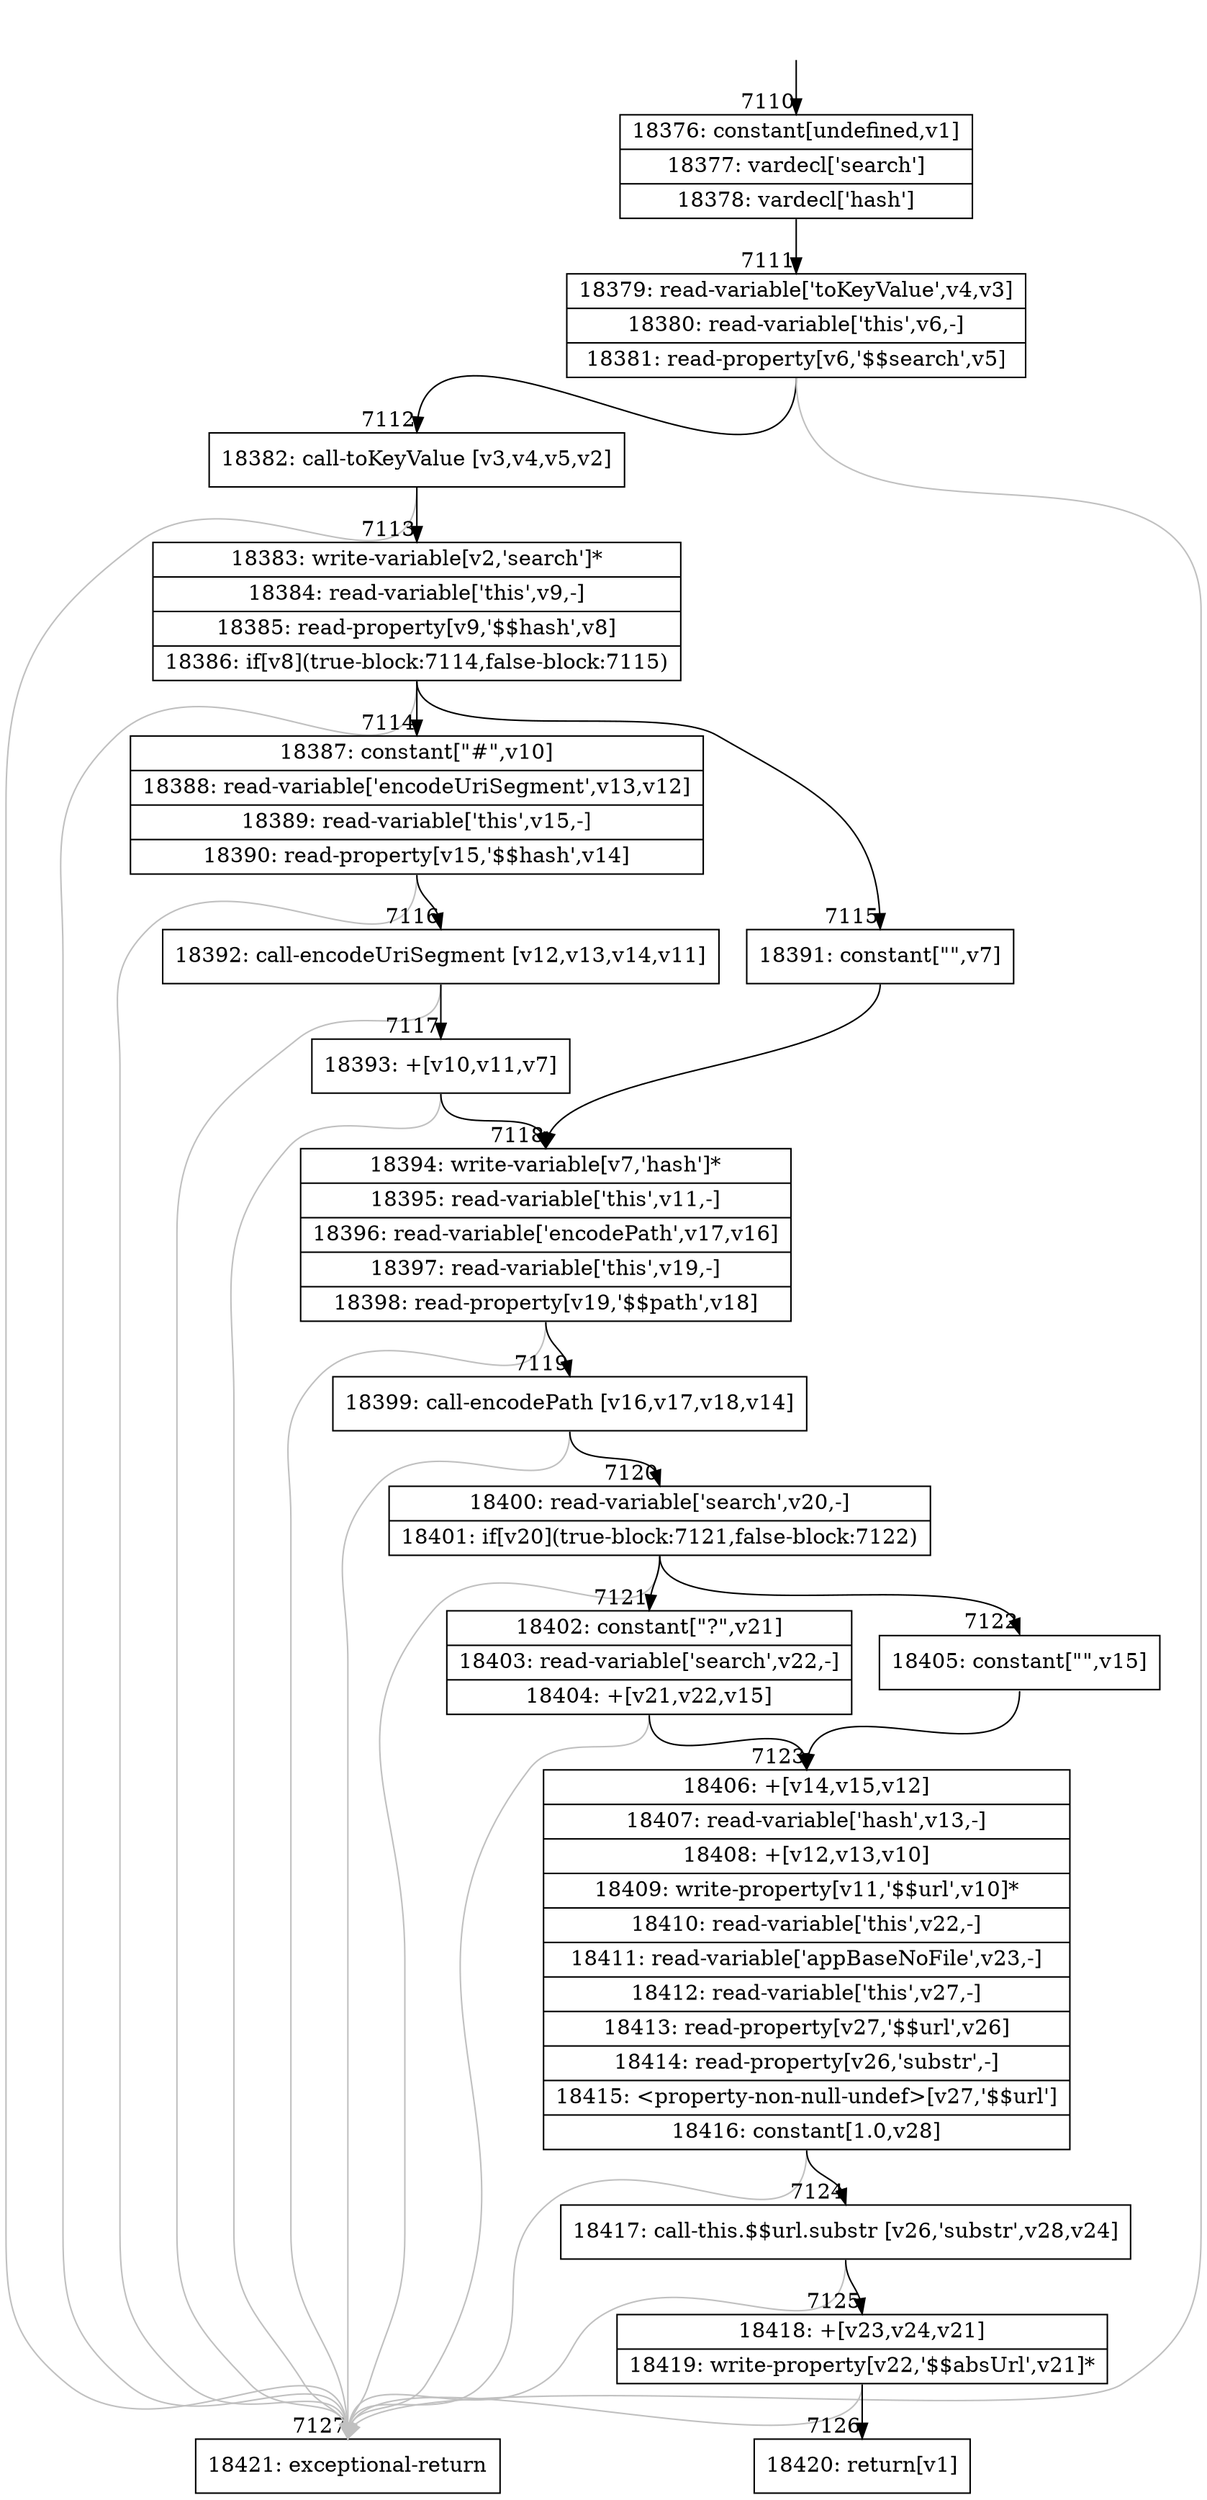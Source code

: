 digraph {
rankdir="TD"
BB_entry537[shape=none,label=""];
BB_entry537 -> BB7110 [tailport=s, headport=n, headlabel="    7110"]
BB7110 [shape=record label="{18376: constant[undefined,v1]|18377: vardecl['search']|18378: vardecl['hash']}" ] 
BB7110 -> BB7111 [tailport=s, headport=n, headlabel="      7111"]
BB7111 [shape=record label="{18379: read-variable['toKeyValue',v4,v3]|18380: read-variable['this',v6,-]|18381: read-property[v6,'$$search',v5]}" ] 
BB7111 -> BB7112 [tailport=s, headport=n, headlabel="      7112"]
BB7111 -> BB7127 [tailport=s, headport=n, color=gray, headlabel="      7127"]
BB7112 [shape=record label="{18382: call-toKeyValue [v3,v4,v5,v2]}" ] 
BB7112 -> BB7113 [tailport=s, headport=n, headlabel="      7113"]
BB7112 -> BB7127 [tailport=s, headport=n, color=gray]
BB7113 [shape=record label="{18383: write-variable[v2,'search']*|18384: read-variable['this',v9,-]|18385: read-property[v9,'$$hash',v8]|18386: if[v8](true-block:7114,false-block:7115)}" ] 
BB7113 -> BB7114 [tailport=s, headport=n, headlabel="      7114"]
BB7113 -> BB7115 [tailport=s, headport=n, headlabel="      7115"]
BB7113 -> BB7127 [tailport=s, headport=n, color=gray]
BB7114 [shape=record label="{18387: constant[\"#\",v10]|18388: read-variable['encodeUriSegment',v13,v12]|18389: read-variable['this',v15,-]|18390: read-property[v15,'$$hash',v14]}" ] 
BB7114 -> BB7116 [tailport=s, headport=n, headlabel="      7116"]
BB7114 -> BB7127 [tailport=s, headport=n, color=gray]
BB7115 [shape=record label="{18391: constant[\"\",v7]}" ] 
BB7115 -> BB7118 [tailport=s, headport=n, headlabel="      7118"]
BB7116 [shape=record label="{18392: call-encodeUriSegment [v12,v13,v14,v11]}" ] 
BB7116 -> BB7117 [tailport=s, headport=n, headlabel="      7117"]
BB7116 -> BB7127 [tailport=s, headport=n, color=gray]
BB7117 [shape=record label="{18393: +[v10,v11,v7]}" ] 
BB7117 -> BB7118 [tailport=s, headport=n]
BB7117 -> BB7127 [tailport=s, headport=n, color=gray]
BB7118 [shape=record label="{18394: write-variable[v7,'hash']*|18395: read-variable['this',v11,-]|18396: read-variable['encodePath',v17,v16]|18397: read-variable['this',v19,-]|18398: read-property[v19,'$$path',v18]}" ] 
BB7118 -> BB7119 [tailport=s, headport=n, headlabel="      7119"]
BB7118 -> BB7127 [tailport=s, headport=n, color=gray]
BB7119 [shape=record label="{18399: call-encodePath [v16,v17,v18,v14]}" ] 
BB7119 -> BB7120 [tailport=s, headport=n, headlabel="      7120"]
BB7119 -> BB7127 [tailport=s, headport=n, color=gray]
BB7120 [shape=record label="{18400: read-variable['search',v20,-]|18401: if[v20](true-block:7121,false-block:7122)}" ] 
BB7120 -> BB7121 [tailport=s, headport=n, headlabel="      7121"]
BB7120 -> BB7122 [tailport=s, headport=n, headlabel="      7122"]
BB7120 -> BB7127 [tailport=s, headport=n, color=gray]
BB7121 [shape=record label="{18402: constant[\"?\",v21]|18403: read-variable['search',v22,-]|18404: +[v21,v22,v15]}" ] 
BB7121 -> BB7123 [tailport=s, headport=n, headlabel="      7123"]
BB7121 -> BB7127 [tailport=s, headport=n, color=gray]
BB7122 [shape=record label="{18405: constant[\"\",v15]}" ] 
BB7122 -> BB7123 [tailport=s, headport=n]
BB7123 [shape=record label="{18406: +[v14,v15,v12]|18407: read-variable['hash',v13,-]|18408: +[v12,v13,v10]|18409: write-property[v11,'$$url',v10]*|18410: read-variable['this',v22,-]|18411: read-variable['appBaseNoFile',v23,-]|18412: read-variable['this',v27,-]|18413: read-property[v27,'$$url',v26]|18414: read-property[v26,'substr',-]|18415: \<property-non-null-undef\>[v27,'$$url']|18416: constant[1.0,v28]}" ] 
BB7123 -> BB7124 [tailport=s, headport=n, headlabel="      7124"]
BB7123 -> BB7127 [tailport=s, headport=n, color=gray]
BB7124 [shape=record label="{18417: call-this.$$url.substr [v26,'substr',v28,v24]}" ] 
BB7124 -> BB7125 [tailport=s, headport=n, headlabel="      7125"]
BB7124 -> BB7127 [tailport=s, headport=n, color=gray]
BB7125 [shape=record label="{18418: +[v23,v24,v21]|18419: write-property[v22,'$$absUrl',v21]*}" ] 
BB7125 -> BB7126 [tailport=s, headport=n, headlabel="      7126"]
BB7125 -> BB7127 [tailport=s, headport=n, color=gray]
BB7126 [shape=record label="{18420: return[v1]}" ] 
BB7127 [shape=record label="{18421: exceptional-return}" ] 
//#$~ 11328
}
